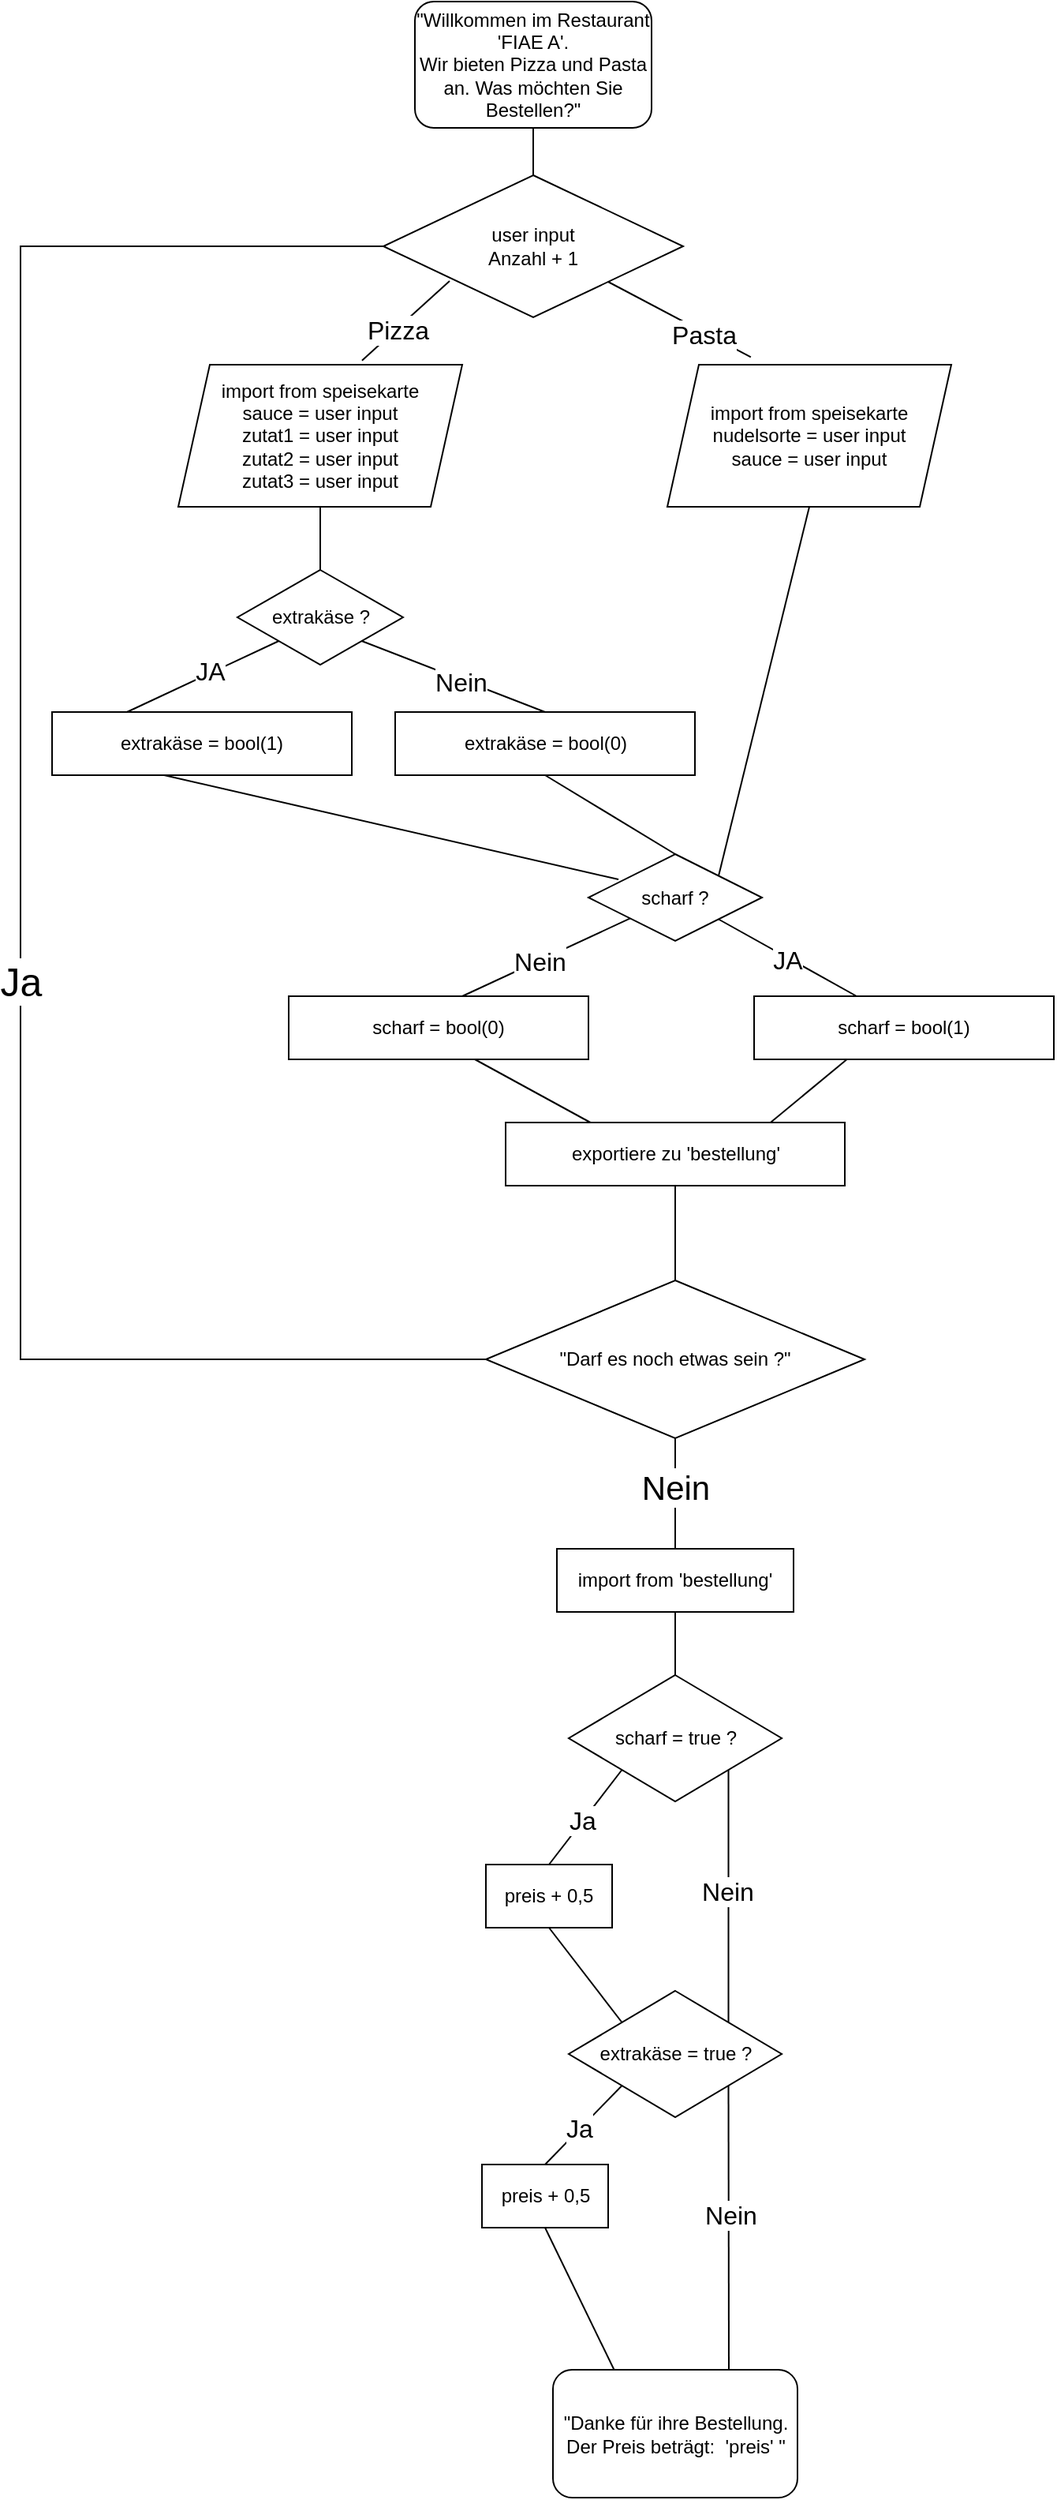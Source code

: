 <mxfile version="22.1.7" type="device">
  <diagram name="Page-1" id="74e2e168-ea6b-b213-b513-2b3c1d86103e">
    <mxGraphModel dx="1434" dy="726" grid="1" gridSize="10" guides="1" tooltips="1" connect="1" arrows="1" fold="1" page="1" pageScale="1" pageWidth="1100" pageHeight="850" background="none" math="0" shadow="0">
      <root>
        <mxCell id="0" />
        <mxCell id="1" parent="0" />
        <mxCell id="iNq4XqtJbvF7u8kQayWp-2" value="&lt;div&gt;&quot;Willkommen im Restaurant &#39;FIAE A&#39;.&lt;/div&gt;&lt;div&gt;Wir bieten Pizza und Pasta an. Was möchten Sie Bestellen?&quot;&lt;br&gt;&lt;/div&gt;" style="rounded=1;whiteSpace=wrap;html=1;" parent="1" vertex="1">
          <mxGeometry x="360" y="20" width="150" height="80" as="geometry" />
        </mxCell>
        <mxCell id="iNq4XqtJbvF7u8kQayWp-5" value="" style="endArrow=none;html=1;rounded=0;exitX=0.647;exitY=-0.029;exitDx=0;exitDy=0;exitPerimeter=0;entryX=0.221;entryY=0.744;entryDx=0;entryDy=0;entryPerimeter=0;" parent="1" source="iNq4XqtJbvF7u8kQayWp-16" target="iNq4XqtJbvF7u8kQayWp-19" edge="1">
          <mxGeometry width="50" height="50" relative="1" as="geometry">
            <mxPoint x="410" y="400" as="sourcePoint" />
            <mxPoint x="490" y="310" as="targetPoint" />
          </mxGeometry>
        </mxCell>
        <mxCell id="iNq4XqtJbvF7u8kQayWp-7" value="Pizza" style="edgeLabel;html=1;align=center;verticalAlign=middle;resizable=0;points=[];fontSize=16;" parent="iNq4XqtJbvF7u8kQayWp-5" vertex="1" connectable="0">
          <mxGeometry x="-0.215" relative="1" as="geometry">
            <mxPoint as="offset" />
          </mxGeometry>
        </mxCell>
        <mxCell id="iNq4XqtJbvF7u8kQayWp-8" value="" style="endArrow=none;html=1;rounded=0;entryX=0.294;entryY=-0.053;entryDx=0;entryDy=0;entryPerimeter=0;exitX=1;exitY=1;exitDx=0;exitDy=0;" parent="1" source="iNq4XqtJbvF7u8kQayWp-19" target="iNq4XqtJbvF7u8kQayWp-18" edge="1">
          <mxGeometry width="50" height="50" relative="1" as="geometry">
            <mxPoint x="596.154" y="301.538" as="sourcePoint" />
            <mxPoint x="707.96" y="390.03" as="targetPoint" />
          </mxGeometry>
        </mxCell>
        <mxCell id="iNq4XqtJbvF7u8kQayWp-10" value="Pasta" style="edgeLabel;html=1;align=center;verticalAlign=middle;resizable=0;points=[];fontSize=16;" parent="iNq4XqtJbvF7u8kQayWp-8" vertex="1" connectable="0">
          <mxGeometry x="-0.039" y="-3" relative="1" as="geometry">
            <mxPoint x="18" y="8" as="offset" />
          </mxGeometry>
        </mxCell>
        <mxCell id="iNq4XqtJbvF7u8kQayWp-15" value="" style="endArrow=none;html=1;rounded=0;entryX=0.5;entryY=1;entryDx=0;entryDy=0;exitX=0.5;exitY=0;exitDx=0;exitDy=0;" parent="1" source="iNq4XqtJbvF7u8kQayWp-19" target="iNq4XqtJbvF7u8kQayWp-2" edge="1">
          <mxGeometry width="50" height="50" relative="1" as="geometry">
            <mxPoint x="550" y="260" as="sourcePoint" />
            <mxPoint x="550" y="440" as="targetPoint" />
          </mxGeometry>
        </mxCell>
        <mxCell id="iNq4XqtJbvF7u8kQayWp-16" value="&lt;div&gt;import from speisekarte&lt;/div&gt;&lt;div&gt;sauce = user input&lt;/div&gt;&lt;div&gt;zutat1 = user input&lt;/div&gt;&lt;div&gt;zutat2 = user input&lt;/div&gt;&lt;div&gt;zutat3 = user input&lt;br&gt;&lt;/div&gt;" style="shape=parallelogram;perimeter=parallelogramPerimeter;whiteSpace=wrap;html=1;fixedSize=1;" parent="1" vertex="1">
          <mxGeometry x="210" y="250" width="180" height="90" as="geometry" />
        </mxCell>
        <mxCell id="iNq4XqtJbvF7u8kQayWp-18" value="&lt;div&gt;import from speisekarte&lt;/div&gt;&lt;div&gt;nudelsorte = user input&lt;/div&gt;&lt;div&gt;sauce = user input&lt;/div&gt;" style="shape=parallelogram;perimeter=parallelogramPerimeter;whiteSpace=wrap;html=1;fixedSize=1;" parent="1" vertex="1">
          <mxGeometry x="520" y="250" width="180" height="90" as="geometry" />
        </mxCell>
        <mxCell id="iNq4XqtJbvF7u8kQayWp-19" value="&lt;div&gt;user input&lt;/div&gt;Anzahl + 1" style="rhombus;whiteSpace=wrap;html=1;" parent="1" vertex="1">
          <mxGeometry x="340" y="130" width="190" height="90" as="geometry" />
        </mxCell>
        <mxCell id="iNq4XqtJbvF7u8kQayWp-24" value="&quot;Darf es noch etwas sein ?&quot;" style="rhombus;whiteSpace=wrap;html=1;" parent="1" vertex="1">
          <mxGeometry x="405" y="830" width="240" height="100" as="geometry" />
        </mxCell>
        <mxCell id="iNq4XqtJbvF7u8kQayWp-25" value="" style="endArrow=none;html=1;rounded=0;entryX=0;entryY=0.5;entryDx=0;entryDy=0;exitX=0;exitY=0.5;exitDx=0;exitDy=0;" parent="1" source="iNq4XqtJbvF7u8kQayWp-24" target="iNq4XqtJbvF7u8kQayWp-19" edge="1">
          <mxGeometry width="50" height="50" relative="1" as="geometry">
            <mxPoint x="280" y="960" as="sourcePoint" />
            <mxPoint x="110" y="160" as="targetPoint" />
            <Array as="points">
              <mxPoint x="110" y="880" />
              <mxPoint x="110" y="175" />
            </Array>
          </mxGeometry>
        </mxCell>
        <mxCell id="iNq4XqtJbvF7u8kQayWp-26" value="&lt;font style=&quot;font-size: 25px;&quot;&gt;Ja&lt;/font&gt;" style="edgeLabel;html=1;align=center;verticalAlign=middle;resizable=0;points=[];" parent="iNq4XqtJbvF7u8kQayWp-25" vertex="1" connectable="0">
          <mxGeometry x="-0.13" relative="1" as="geometry">
            <mxPoint as="offset" />
          </mxGeometry>
        </mxCell>
        <mxCell id="iNq4XqtJbvF7u8kQayWp-27" value="" style="endArrow=none;html=1;rounded=0;exitX=0.5;exitY=1;exitDx=0;exitDy=0;entryX=0.5;entryY=0;entryDx=0;entryDy=0;" parent="1" source="iNq4XqtJbvF7u8kQayWp-24" target="iNq4XqtJbvF7u8kQayWp-30" edge="1">
          <mxGeometry width="50" height="50" relative="1" as="geometry">
            <mxPoint x="410" y="500" as="sourcePoint" />
            <mxPoint x="500" y="1000" as="targetPoint" />
          </mxGeometry>
        </mxCell>
        <mxCell id="iNq4XqtJbvF7u8kQayWp-29" value="&lt;font style=&quot;font-size: 21px;&quot;&gt;Nein&lt;/font&gt;" style="edgeLabel;html=1;align=center;verticalAlign=middle;resizable=0;points=[];" parent="iNq4XqtJbvF7u8kQayWp-27" vertex="1" connectable="0">
          <mxGeometry x="-0.12" relative="1" as="geometry">
            <mxPoint as="offset" />
          </mxGeometry>
        </mxCell>
        <mxCell id="iNq4XqtJbvF7u8kQayWp-30" value="import from &#39;bestellung&#39;" style="rounded=0;whiteSpace=wrap;html=1;" parent="1" vertex="1">
          <mxGeometry x="450" y="1000" width="150" height="40" as="geometry" />
        </mxCell>
        <mxCell id="iNq4XqtJbvF7u8kQayWp-31" value="&lt;div&gt;&quot;Danke für ihre Bestellung. Der Preis beträgt:&amp;nbsp; &#39;preis&#39; &quot;&lt;br&gt;&lt;/div&gt;" style="rounded=1;whiteSpace=wrap;html=1;" parent="1" vertex="1">
          <mxGeometry x="447.5" y="1520" width="155" height="81" as="geometry" />
        </mxCell>
        <mxCell id="iNq4XqtJbvF7u8kQayWp-34" value="scharf ?" style="rhombus;whiteSpace=wrap;html=1;" parent="1" vertex="1">
          <mxGeometry x="470" y="560" width="110" height="55" as="geometry" />
        </mxCell>
        <mxCell id="iNq4XqtJbvF7u8kQayWp-36" value="extrakäse ?" style="rhombus;whiteSpace=wrap;html=1;" parent="1" vertex="1">
          <mxGeometry x="247.5" y="380" width="105" height="60" as="geometry" />
        </mxCell>
        <mxCell id="5XZBZ-XUVt3YNOEcqXos-1" value="&lt;div&gt;extrakäse = bool(1)&lt;/div&gt;" style="rounded=0;whiteSpace=wrap;html=1;" parent="1" vertex="1">
          <mxGeometry x="130" y="470" width="190" height="40" as="geometry" />
        </mxCell>
        <mxCell id="5XZBZ-XUVt3YNOEcqXos-2" value="" style="endArrow=none;html=1;rounded=0;exitX=0.5;exitY=0;exitDx=0;exitDy=0;entryX=0.5;entryY=1;entryDx=0;entryDy=0;" parent="1" source="iNq4XqtJbvF7u8kQayWp-36" target="iNq4XqtJbvF7u8kQayWp-16" edge="1">
          <mxGeometry width="50" height="50" relative="1" as="geometry">
            <mxPoint x="460" y="390" as="sourcePoint" />
            <mxPoint x="300" y="350" as="targetPoint" />
          </mxGeometry>
        </mxCell>
        <mxCell id="5XZBZ-XUVt3YNOEcqXos-3" value="" style="endArrow=none;html=1;rounded=0;exitX=0.25;exitY=0;exitDx=0;exitDy=0;entryX=0;entryY=1;entryDx=0;entryDy=0;" parent="1" source="5XZBZ-XUVt3YNOEcqXos-1" target="iNq4XqtJbvF7u8kQayWp-36" edge="1">
          <mxGeometry width="50" height="50" relative="1" as="geometry">
            <mxPoint x="240" y="470" as="sourcePoint" />
            <mxPoint x="370" y="460" as="targetPoint" />
          </mxGeometry>
        </mxCell>
        <mxCell id="5XZBZ-XUVt3YNOEcqXos-6" value="JA" style="edgeLabel;html=1;align=center;verticalAlign=middle;resizable=0;points=[];fontSize=16;" parent="5XZBZ-XUVt3YNOEcqXos-3" vertex="1" connectable="0">
          <mxGeometry x="0.105" y="2" relative="1" as="geometry">
            <mxPoint as="offset" />
          </mxGeometry>
        </mxCell>
        <mxCell id="5XZBZ-XUVt3YNOEcqXos-5" value="" style="endArrow=none;html=1;rounded=0;entryX=1;entryY=1;entryDx=0;entryDy=0;exitX=0.5;exitY=0;exitDx=0;exitDy=0;" parent="1" source="5XZBZ-XUVt3YNOEcqXos-18" target="iNq4XqtJbvF7u8kQayWp-36" edge="1">
          <mxGeometry width="50" height="50" relative="1" as="geometry">
            <mxPoint x="450" y="480" as="sourcePoint" />
            <mxPoint x="570" y="530" as="targetPoint" />
          </mxGeometry>
        </mxCell>
        <mxCell id="5XZBZ-XUVt3YNOEcqXos-7" value="Nein" style="edgeLabel;html=1;align=center;verticalAlign=middle;resizable=0;points=[];fontSize=16;" parent="5XZBZ-XUVt3YNOEcqXos-5" vertex="1" connectable="0">
          <mxGeometry x="-0.091" y="4" relative="1" as="geometry">
            <mxPoint y="-3" as="offset" />
          </mxGeometry>
        </mxCell>
        <mxCell id="5XZBZ-XUVt3YNOEcqXos-8" value="" style="endArrow=none;html=1;rounded=0;entryX=0.5;entryY=1;entryDx=0;entryDy=0;exitX=1;exitY=0;exitDx=0;exitDy=0;" parent="1" source="iNq4XqtJbvF7u8kQayWp-34" target="iNq4XqtJbvF7u8kQayWp-18" edge="1">
          <mxGeometry width="50" height="50" relative="1" as="geometry">
            <mxPoint x="920" y="370" as="sourcePoint" />
            <mxPoint x="570" y="530" as="targetPoint" />
          </mxGeometry>
        </mxCell>
        <mxCell id="5XZBZ-XUVt3YNOEcqXos-9" value="" style="endArrow=none;html=1;rounded=0;entryX=1;entryY=1;entryDx=0;entryDy=0;exitX=0.342;exitY=0;exitDx=0;exitDy=0;exitPerimeter=0;" parent="1" source="5XZBZ-XUVt3YNOEcqXos-22" target="iNq4XqtJbvF7u8kQayWp-34" edge="1">
          <mxGeometry width="50" height="50" relative="1" as="geometry">
            <mxPoint x="611.94" y="643" as="sourcePoint" />
            <mxPoint x="750" y="600" as="targetPoint" />
          </mxGeometry>
        </mxCell>
        <mxCell id="5XZBZ-XUVt3YNOEcqXos-10" value="JA" style="edgeLabel;html=1;align=center;verticalAlign=middle;resizable=0;points=[];fontSize=16;" parent="5XZBZ-XUVt3YNOEcqXos-9" vertex="1" connectable="0">
          <mxGeometry x="0.009" y="1" relative="1" as="geometry">
            <mxPoint as="offset" />
          </mxGeometry>
        </mxCell>
        <mxCell id="5XZBZ-XUVt3YNOEcqXos-11" value="" style="endArrow=none;html=1;rounded=0;exitX=0.579;exitY=0;exitDx=0;exitDy=0;exitPerimeter=0;" parent="1" source="5XZBZ-XUVt3YNOEcqXos-23" target="iNq4XqtJbvF7u8kQayWp-34" edge="1">
          <mxGeometry width="50" height="50" relative="1" as="geometry">
            <mxPoint x="450" y="690" as="sourcePoint" />
            <mxPoint x="570" y="530" as="targetPoint" />
          </mxGeometry>
        </mxCell>
        <mxCell id="5XZBZ-XUVt3YNOEcqXos-13" value="Nein" style="edgeLabel;html=1;align=center;verticalAlign=middle;resizable=0;points=[];fontSize=16;" parent="5XZBZ-XUVt3YNOEcqXos-11" vertex="1" connectable="0">
          <mxGeometry x="-0.079" relative="1" as="geometry">
            <mxPoint as="offset" />
          </mxGeometry>
        </mxCell>
        <mxCell id="5XZBZ-XUVt3YNOEcqXos-12" value="" style="endArrow=none;html=1;rounded=0;entryX=0.374;entryY=1;entryDx=0;entryDy=0;entryPerimeter=0;exitX=0.173;exitY=0.291;exitDx=0;exitDy=0;exitPerimeter=0;" parent="1" source="iNq4XqtJbvF7u8kQayWp-34" target="5XZBZ-XUVt3YNOEcqXos-1" edge="1">
          <mxGeometry width="50" height="50" relative="1" as="geometry">
            <mxPoint x="320" y="580" as="sourcePoint" />
            <mxPoint x="570" y="530" as="targetPoint" />
          </mxGeometry>
        </mxCell>
        <mxCell id="5XZBZ-XUVt3YNOEcqXos-15" value="" style="endArrow=none;html=1;rounded=0;exitX=0.781;exitY=0;exitDx=0;exitDy=0;exitPerimeter=0;entryX=0.316;entryY=0.975;entryDx=0;entryDy=0;entryPerimeter=0;" parent="1" source="5XZBZ-XUVt3YNOEcqXos-16" target="5XZBZ-XUVt3YNOEcqXos-22" edge="1">
          <mxGeometry width="50" height="50" relative="1" as="geometry">
            <mxPoint x="520" y="730" as="sourcePoint" />
            <mxPoint x="610" y="730" as="targetPoint" />
          </mxGeometry>
        </mxCell>
        <mxCell id="5XZBZ-XUVt3YNOEcqXos-16" value="exportiere zu &#39;bestellung&#39;" style="rounded=0;whiteSpace=wrap;html=1;" parent="1" vertex="1">
          <mxGeometry x="417.5" y="730" width="215" height="40" as="geometry" />
        </mxCell>
        <mxCell id="5XZBZ-XUVt3YNOEcqXos-17" value="" style="endArrow=none;html=1;rounded=0;exitX=0.5;exitY=0;exitDx=0;exitDy=0;entryX=0.5;entryY=1;entryDx=0;entryDy=0;" parent="1" source="iNq4XqtJbvF7u8kQayWp-24" edge="1" target="5XZBZ-XUVt3YNOEcqXos-16">
          <mxGeometry width="50" height="50" relative="1" as="geometry">
            <mxPoint x="520" y="910" as="sourcePoint" />
            <mxPoint x="500" y="780" as="targetPoint" />
          </mxGeometry>
        </mxCell>
        <mxCell id="5XZBZ-XUVt3YNOEcqXos-18" value="&lt;div&gt;extrakäse = bool(0)&lt;br&gt;&lt;/div&gt;" style="rounded=0;whiteSpace=wrap;html=1;" parent="1" vertex="1">
          <mxGeometry x="347.5" y="470" width="190" height="40" as="geometry" />
        </mxCell>
        <mxCell id="5XZBZ-XUVt3YNOEcqXos-21" value="" style="endArrow=none;html=1;rounded=0;entryX=0.5;entryY=1;entryDx=0;entryDy=0;exitX=0.5;exitY=0;exitDx=0;exitDy=0;" parent="1" source="iNq4XqtJbvF7u8kQayWp-34" target="5XZBZ-XUVt3YNOEcqXos-18" edge="1">
          <mxGeometry width="50" height="50" relative="1" as="geometry">
            <mxPoint x="520" y="610" as="sourcePoint" />
            <mxPoint x="570" y="560" as="targetPoint" />
          </mxGeometry>
        </mxCell>
        <mxCell id="5XZBZ-XUVt3YNOEcqXos-22" value="&lt;div&gt;scharf = bool(1)&lt;br&gt;&lt;/div&gt;" style="rounded=0;whiteSpace=wrap;html=1;" parent="1" vertex="1">
          <mxGeometry x="575" y="650" width="190" height="40" as="geometry" />
        </mxCell>
        <mxCell id="5XZBZ-XUVt3YNOEcqXos-23" value="&lt;div&gt;scharf = bool(0)&lt;br&gt;&lt;/div&gt;" style="rounded=0;whiteSpace=wrap;html=1;" parent="1" vertex="1">
          <mxGeometry x="280" y="650" width="190" height="40" as="geometry" />
        </mxCell>
        <mxCell id="5XZBZ-XUVt3YNOEcqXos-26" value="" style="endArrow=none;html=1;rounded=0;entryX=0.621;entryY=1;entryDx=0;entryDy=0;entryPerimeter=0;exitX=0.25;exitY=0;exitDx=0;exitDy=0;" parent="1" source="5XZBZ-XUVt3YNOEcqXos-16" target="5XZBZ-XUVt3YNOEcqXos-23" edge="1">
          <mxGeometry width="50" height="50" relative="1" as="geometry">
            <mxPoint x="520" y="610" as="sourcePoint" />
            <mxPoint x="570" y="560" as="targetPoint" />
          </mxGeometry>
        </mxCell>
        <mxCell id="L-Ka0n-e6maE4rKZRRBD-4" value="scharf = true ?" style="rhombus;whiteSpace=wrap;html=1;" vertex="1" parent="1">
          <mxGeometry x="457.5" y="1080" width="135" height="80" as="geometry" />
        </mxCell>
        <mxCell id="L-Ka0n-e6maE4rKZRRBD-5" value="extrakäse = true ?" style="rhombus;whiteSpace=wrap;html=1;" vertex="1" parent="1">
          <mxGeometry x="457.5" y="1280" width="135" height="80" as="geometry" />
        </mxCell>
        <mxCell id="L-Ka0n-e6maE4rKZRRBD-6" value="" style="endArrow=none;html=1;rounded=0;entryX=0;entryY=1;entryDx=0;entryDy=0;exitX=0.5;exitY=0;exitDx=0;exitDy=0;" edge="1" parent="1" source="L-Ka0n-e6maE4rKZRRBD-8" target="L-Ka0n-e6maE4rKZRRBD-4">
          <mxGeometry width="50" height="50" relative="1" as="geometry">
            <mxPoint x="450" y="1190" as="sourcePoint" />
            <mxPoint x="570" y="1130" as="targetPoint" />
          </mxGeometry>
        </mxCell>
        <mxCell id="L-Ka0n-e6maE4rKZRRBD-9" value="Ja" style="edgeLabel;html=1;align=center;verticalAlign=middle;resizable=0;points=[];fontSize=16;" vertex="1" connectable="0" parent="L-Ka0n-e6maE4rKZRRBD-6">
          <mxGeometry x="-0.092" y="1" relative="1" as="geometry">
            <mxPoint as="offset" />
          </mxGeometry>
        </mxCell>
        <mxCell id="L-Ka0n-e6maE4rKZRRBD-7" value="" style="endArrow=none;html=1;rounded=0;entryX=1;entryY=1;entryDx=0;entryDy=0;exitX=1;exitY=0;exitDx=0;exitDy=0;" edge="1" parent="1" source="L-Ka0n-e6maE4rKZRRBD-5" target="L-Ka0n-e6maE4rKZRRBD-4">
          <mxGeometry width="50" height="50" relative="1" as="geometry">
            <mxPoint x="652.5" y="1260" as="sourcePoint" />
            <mxPoint x="695" y="1200" as="targetPoint" />
          </mxGeometry>
        </mxCell>
        <mxCell id="L-Ka0n-e6maE4rKZRRBD-10" value="Nein" style="edgeLabel;html=1;align=center;verticalAlign=middle;resizable=0;points=[];fontSize=16;" vertex="1" connectable="0" parent="L-Ka0n-e6maE4rKZRRBD-7">
          <mxGeometry x="0.04" y="2" relative="1" as="geometry">
            <mxPoint x="1" as="offset" />
          </mxGeometry>
        </mxCell>
        <mxCell id="L-Ka0n-e6maE4rKZRRBD-8" value="preis + 0,5" style="rounded=0;whiteSpace=wrap;html=1;" vertex="1" parent="1">
          <mxGeometry x="405" y="1200" width="80" height="40" as="geometry" />
        </mxCell>
        <mxCell id="L-Ka0n-e6maE4rKZRRBD-12" value="" style="endArrow=none;html=1;rounded=0;entryX=0.5;entryY=1;entryDx=0;entryDy=0;exitX=0;exitY=0;exitDx=0;exitDy=0;" edge="1" parent="1" source="L-Ka0n-e6maE4rKZRRBD-5" target="L-Ka0n-e6maE4rKZRRBD-8">
          <mxGeometry width="50" height="50" relative="1" as="geometry">
            <mxPoint x="520" y="1150" as="sourcePoint" />
            <mxPoint x="570" y="1100" as="targetPoint" />
          </mxGeometry>
        </mxCell>
        <mxCell id="L-Ka0n-e6maE4rKZRRBD-13" value="" style="endArrow=none;html=1;rounded=0;entryX=1;entryY=1;entryDx=0;entryDy=0;" edge="1" parent="1" target="L-Ka0n-e6maE4rKZRRBD-5">
          <mxGeometry width="50" height="50" relative="1" as="geometry">
            <mxPoint x="559" y="1520" as="sourcePoint" />
            <mxPoint x="570" y="1250" as="targetPoint" />
          </mxGeometry>
        </mxCell>
        <mxCell id="L-Ka0n-e6maE4rKZRRBD-18" value="Nein" style="edgeLabel;html=1;align=center;verticalAlign=middle;resizable=0;points=[];fontSize=16;" vertex="1" connectable="0" parent="L-Ka0n-e6maE4rKZRRBD-13">
          <mxGeometry x="0.089" y="-1" relative="1" as="geometry">
            <mxPoint as="offset" />
          </mxGeometry>
        </mxCell>
        <mxCell id="L-Ka0n-e6maE4rKZRRBD-15" value="preis + 0,5" style="rounded=0;whiteSpace=wrap;html=1;" vertex="1" parent="1">
          <mxGeometry x="402.5" y="1390" width="80" height="40" as="geometry" />
        </mxCell>
        <mxCell id="L-Ka0n-e6maE4rKZRRBD-16" value="" style="endArrow=none;html=1;rounded=0;entryX=0;entryY=1;entryDx=0;entryDy=0;exitX=0.5;exitY=0;exitDx=0;exitDy=0;" edge="1" parent="1" source="L-Ka0n-e6maE4rKZRRBD-15" target="L-Ka0n-e6maE4rKZRRBD-5">
          <mxGeometry width="50" height="50" relative="1" as="geometry">
            <mxPoint x="370" y="1400" as="sourcePoint" />
            <mxPoint x="416" y="1340" as="targetPoint" />
          </mxGeometry>
        </mxCell>
        <mxCell id="L-Ka0n-e6maE4rKZRRBD-17" value="Ja" style="edgeLabel;html=1;align=center;verticalAlign=middle;resizable=0;points=[];fontSize=16;" vertex="1" connectable="0" parent="L-Ka0n-e6maE4rKZRRBD-16">
          <mxGeometry x="-0.092" y="1" relative="1" as="geometry">
            <mxPoint as="offset" />
          </mxGeometry>
        </mxCell>
        <mxCell id="L-Ka0n-e6maE4rKZRRBD-19" value="" style="endArrow=none;html=1;rounded=0;entryX=0.5;entryY=1;entryDx=0;entryDy=0;exitX=0.25;exitY=0;exitDx=0;exitDy=0;" edge="1" parent="1" source="iNq4XqtJbvF7u8kQayWp-31" target="L-Ka0n-e6maE4rKZRRBD-15">
          <mxGeometry width="50" height="50" relative="1" as="geometry">
            <mxPoint x="520" y="1540" as="sourcePoint" />
            <mxPoint x="570" y="1490" as="targetPoint" />
          </mxGeometry>
        </mxCell>
        <mxCell id="L-Ka0n-e6maE4rKZRRBD-20" value="" style="endArrow=none;html=1;rounded=0;entryX=0.5;entryY=1;entryDx=0;entryDy=0;exitX=0.5;exitY=0;exitDx=0;exitDy=0;" edge="1" parent="1" source="L-Ka0n-e6maE4rKZRRBD-4" target="iNq4XqtJbvF7u8kQayWp-30">
          <mxGeometry width="50" height="50" relative="1" as="geometry">
            <mxPoint x="520" y="1000" as="sourcePoint" />
            <mxPoint x="570" y="950" as="targetPoint" />
          </mxGeometry>
        </mxCell>
      </root>
    </mxGraphModel>
  </diagram>
</mxfile>
